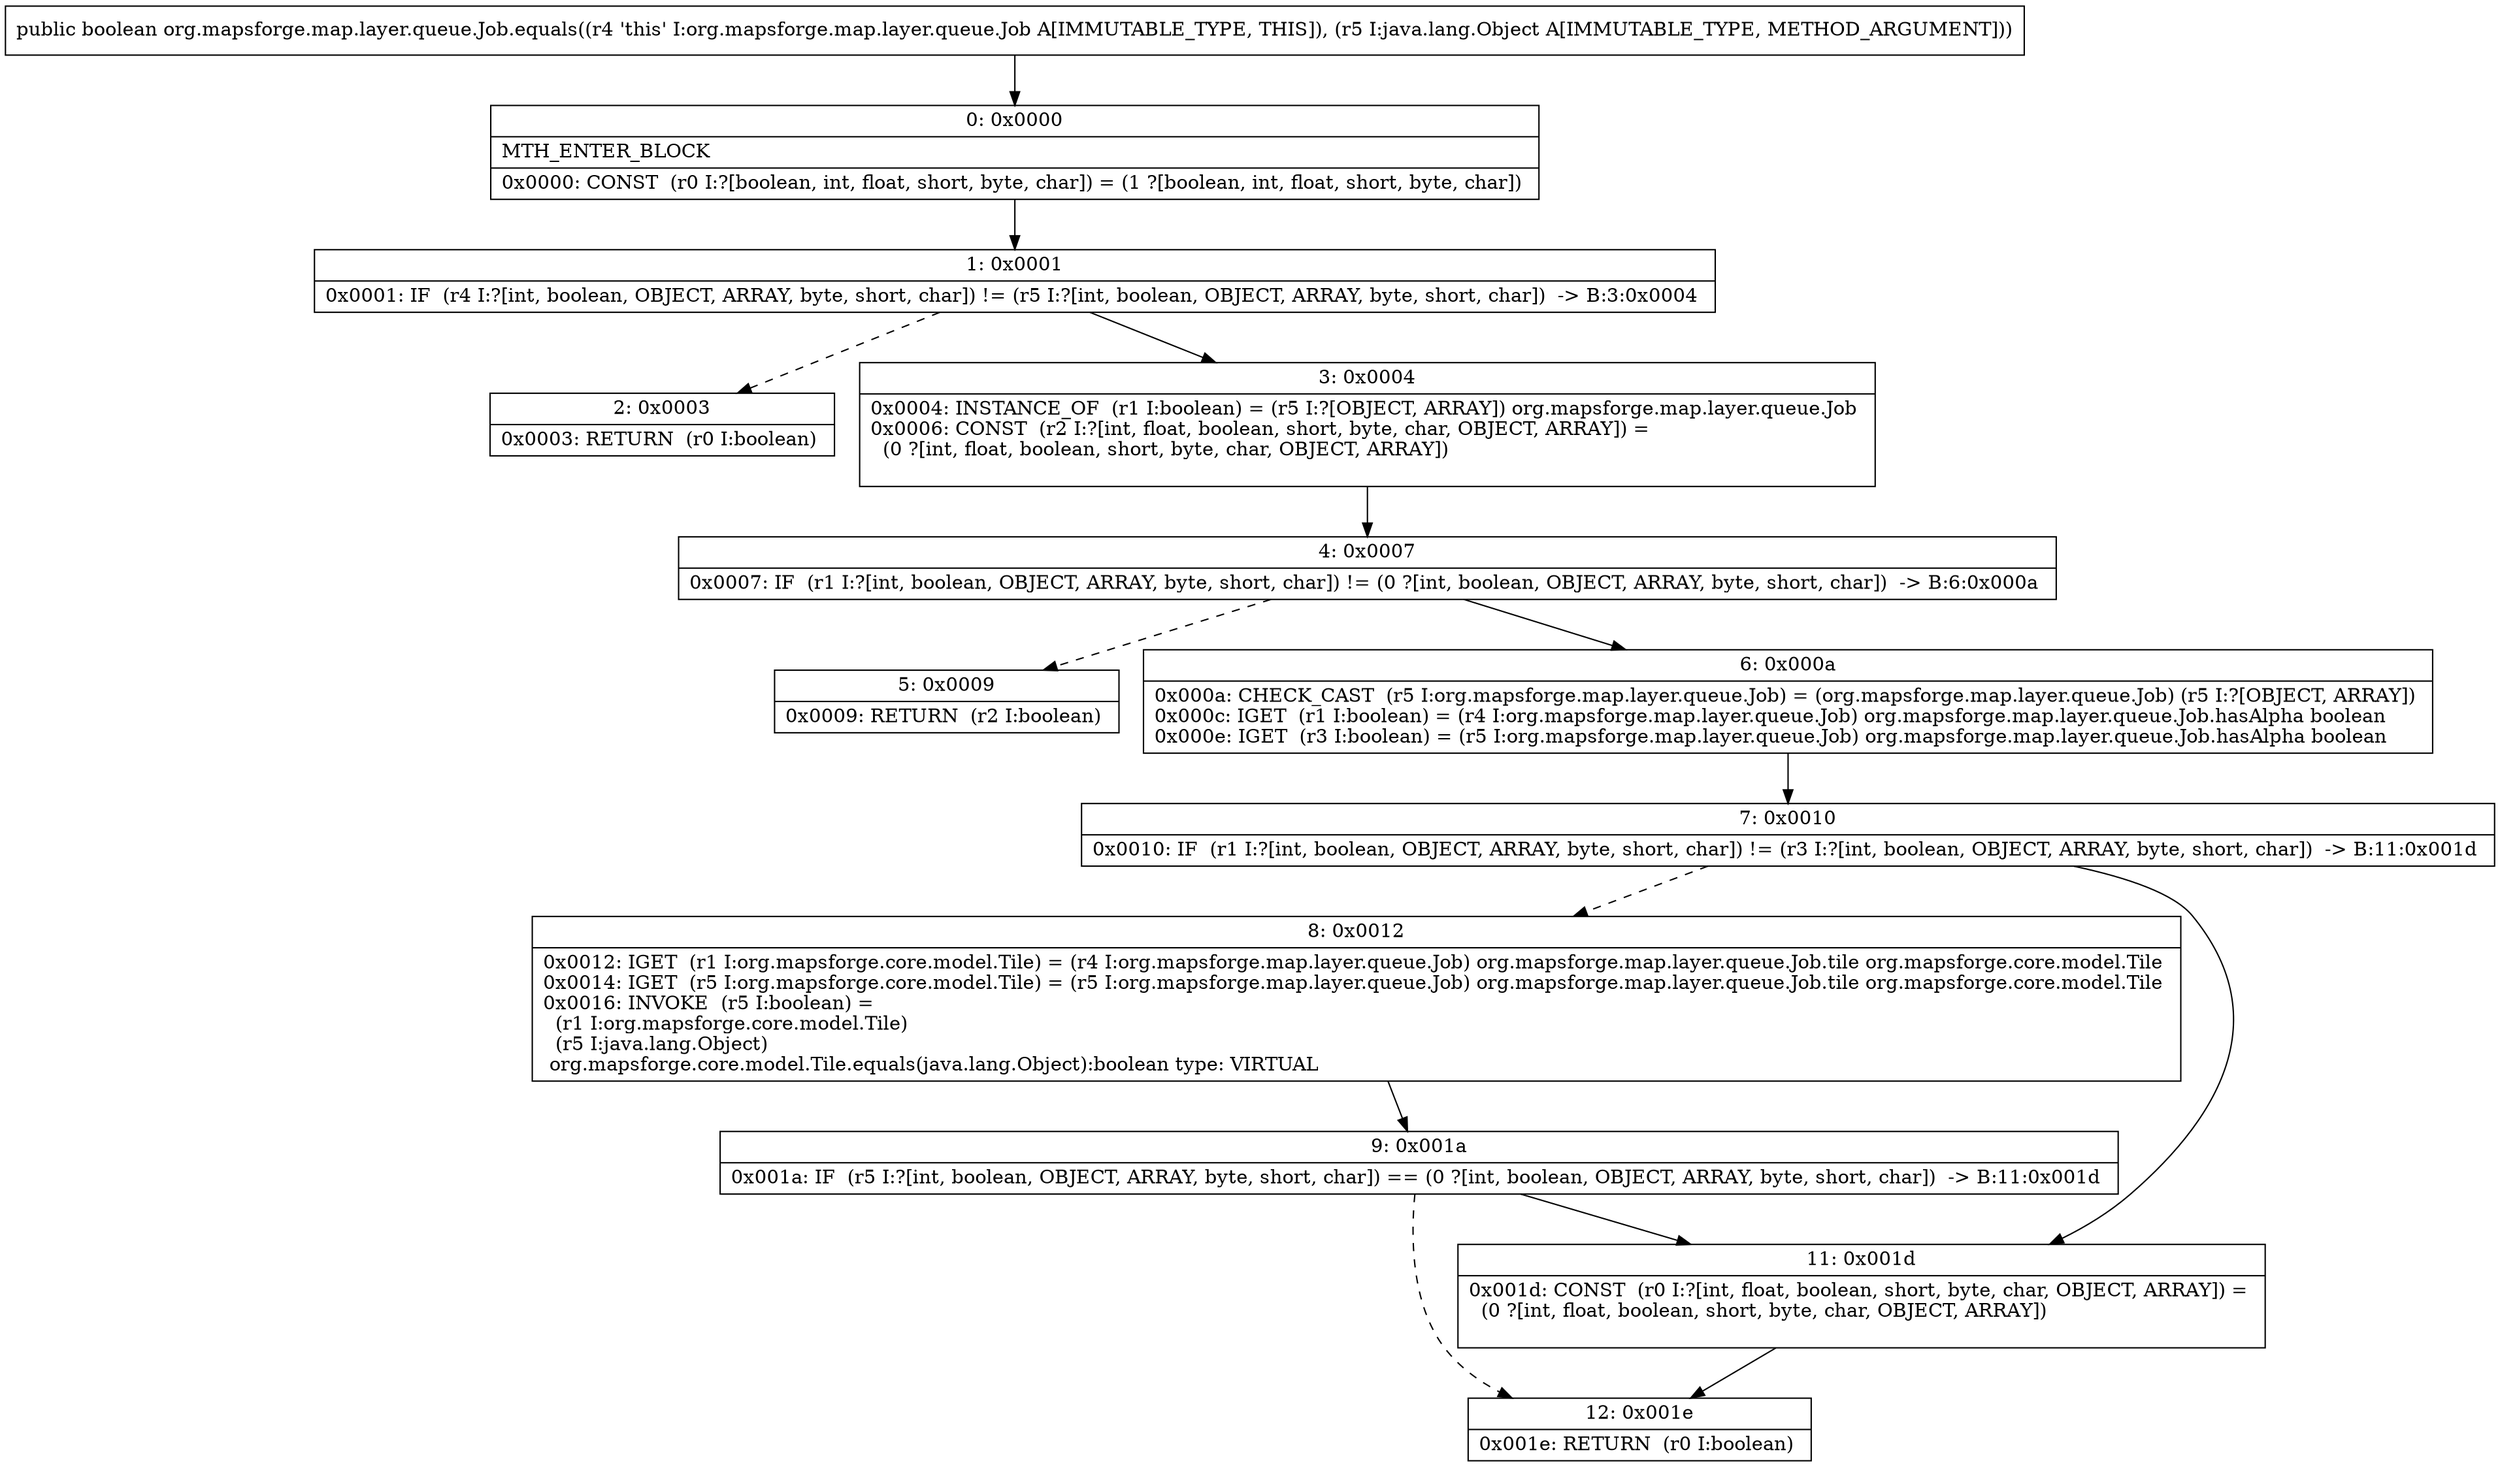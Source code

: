 digraph "CFG fororg.mapsforge.map.layer.queue.Job.equals(Ljava\/lang\/Object;)Z" {
Node_0 [shape=record,label="{0\:\ 0x0000|MTH_ENTER_BLOCK\l|0x0000: CONST  (r0 I:?[boolean, int, float, short, byte, char]) = (1 ?[boolean, int, float, short, byte, char]) \l}"];
Node_1 [shape=record,label="{1\:\ 0x0001|0x0001: IF  (r4 I:?[int, boolean, OBJECT, ARRAY, byte, short, char]) != (r5 I:?[int, boolean, OBJECT, ARRAY, byte, short, char])  \-\> B:3:0x0004 \l}"];
Node_2 [shape=record,label="{2\:\ 0x0003|0x0003: RETURN  (r0 I:boolean) \l}"];
Node_3 [shape=record,label="{3\:\ 0x0004|0x0004: INSTANCE_OF  (r1 I:boolean) = (r5 I:?[OBJECT, ARRAY]) org.mapsforge.map.layer.queue.Job \l0x0006: CONST  (r2 I:?[int, float, boolean, short, byte, char, OBJECT, ARRAY]) = \l  (0 ?[int, float, boolean, short, byte, char, OBJECT, ARRAY])\l \l}"];
Node_4 [shape=record,label="{4\:\ 0x0007|0x0007: IF  (r1 I:?[int, boolean, OBJECT, ARRAY, byte, short, char]) != (0 ?[int, boolean, OBJECT, ARRAY, byte, short, char])  \-\> B:6:0x000a \l}"];
Node_5 [shape=record,label="{5\:\ 0x0009|0x0009: RETURN  (r2 I:boolean) \l}"];
Node_6 [shape=record,label="{6\:\ 0x000a|0x000a: CHECK_CAST  (r5 I:org.mapsforge.map.layer.queue.Job) = (org.mapsforge.map.layer.queue.Job) (r5 I:?[OBJECT, ARRAY]) \l0x000c: IGET  (r1 I:boolean) = (r4 I:org.mapsforge.map.layer.queue.Job) org.mapsforge.map.layer.queue.Job.hasAlpha boolean \l0x000e: IGET  (r3 I:boolean) = (r5 I:org.mapsforge.map.layer.queue.Job) org.mapsforge.map.layer.queue.Job.hasAlpha boolean \l}"];
Node_7 [shape=record,label="{7\:\ 0x0010|0x0010: IF  (r1 I:?[int, boolean, OBJECT, ARRAY, byte, short, char]) != (r3 I:?[int, boolean, OBJECT, ARRAY, byte, short, char])  \-\> B:11:0x001d \l}"];
Node_8 [shape=record,label="{8\:\ 0x0012|0x0012: IGET  (r1 I:org.mapsforge.core.model.Tile) = (r4 I:org.mapsforge.map.layer.queue.Job) org.mapsforge.map.layer.queue.Job.tile org.mapsforge.core.model.Tile \l0x0014: IGET  (r5 I:org.mapsforge.core.model.Tile) = (r5 I:org.mapsforge.map.layer.queue.Job) org.mapsforge.map.layer.queue.Job.tile org.mapsforge.core.model.Tile \l0x0016: INVOKE  (r5 I:boolean) = \l  (r1 I:org.mapsforge.core.model.Tile)\l  (r5 I:java.lang.Object)\l org.mapsforge.core.model.Tile.equals(java.lang.Object):boolean type: VIRTUAL \l}"];
Node_9 [shape=record,label="{9\:\ 0x001a|0x001a: IF  (r5 I:?[int, boolean, OBJECT, ARRAY, byte, short, char]) == (0 ?[int, boolean, OBJECT, ARRAY, byte, short, char])  \-\> B:11:0x001d \l}"];
Node_11 [shape=record,label="{11\:\ 0x001d|0x001d: CONST  (r0 I:?[int, float, boolean, short, byte, char, OBJECT, ARRAY]) = \l  (0 ?[int, float, boolean, short, byte, char, OBJECT, ARRAY])\l \l}"];
Node_12 [shape=record,label="{12\:\ 0x001e|0x001e: RETURN  (r0 I:boolean) \l}"];
MethodNode[shape=record,label="{public boolean org.mapsforge.map.layer.queue.Job.equals((r4 'this' I:org.mapsforge.map.layer.queue.Job A[IMMUTABLE_TYPE, THIS]), (r5 I:java.lang.Object A[IMMUTABLE_TYPE, METHOD_ARGUMENT])) }"];
MethodNode -> Node_0;
Node_0 -> Node_1;
Node_1 -> Node_2[style=dashed];
Node_1 -> Node_3;
Node_3 -> Node_4;
Node_4 -> Node_5[style=dashed];
Node_4 -> Node_6;
Node_6 -> Node_7;
Node_7 -> Node_8[style=dashed];
Node_7 -> Node_11;
Node_8 -> Node_9;
Node_9 -> Node_11;
Node_9 -> Node_12[style=dashed];
Node_11 -> Node_12;
}

